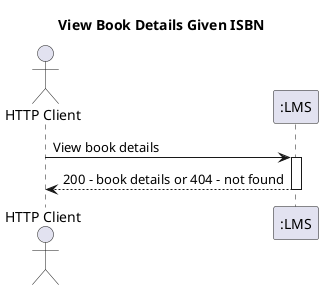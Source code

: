 @startuml
title View Book Details Given ISBN
actor HTTP_Client as "HTTP Client"
participant LMS as ":LMS"
autoactivate on

HTTP_Client -> LMS : View book details
LMS --> HTTP_Client : 200 - book details or 404 - not found

@enduml
